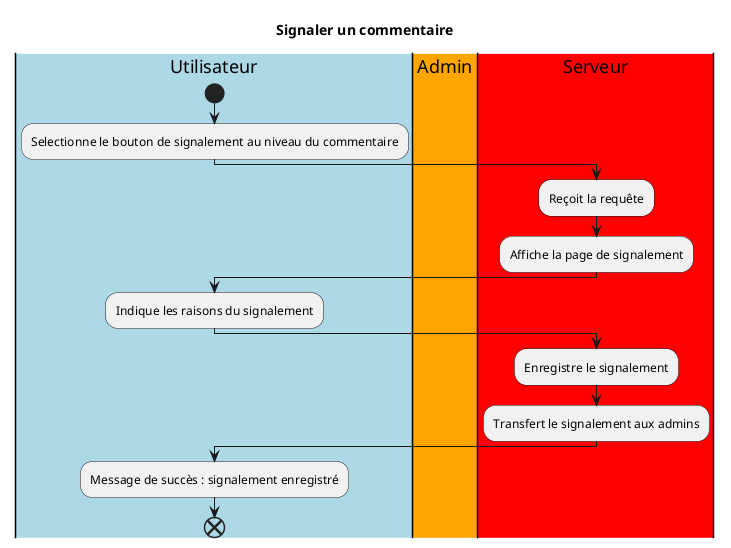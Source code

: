 @startuml CineCourts
title "Signaler un commentaire"

|#LightBlue|Utilisateur|
|#Orange|Admin|
|#Red|Serveur|

    |Utilisateur|
    start
    :Selectionne le bouton de signalement au niveau du commentaire;
    |Serveur|
    :Reçoit la requête;
    :Affiche la page de signalement;
    |Utilisateur|
    :Indique les raisons du signalement;
    |Serveur|
    :Enregistre le signalement;
    :Transfert le signalement aux admins;
    |Utilisateur|
    :Message de succès : signalement enregistré;
    end
@enduml
